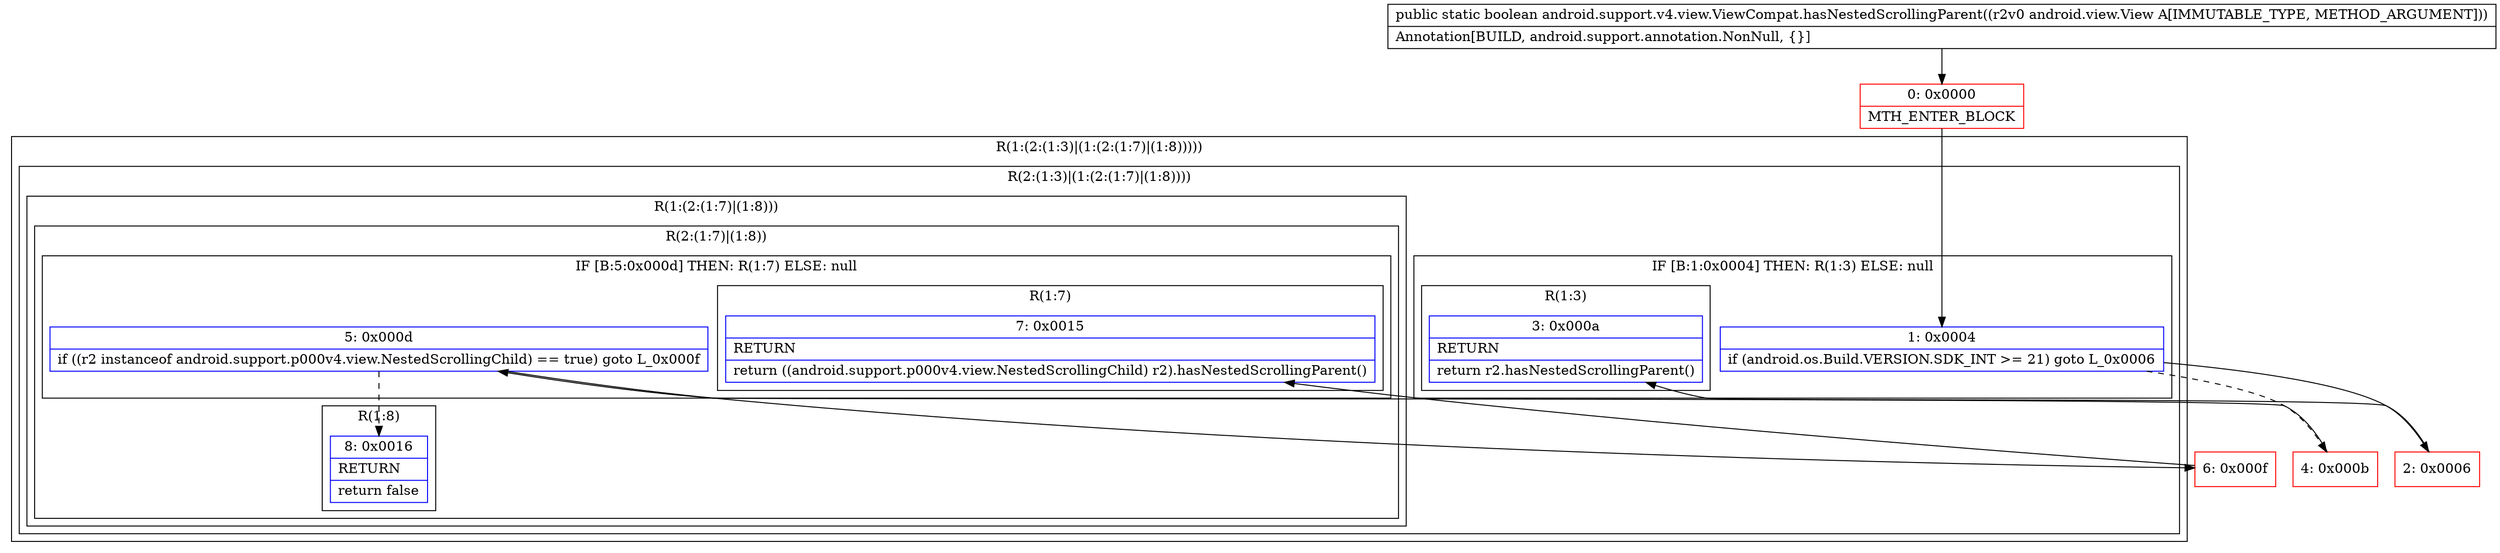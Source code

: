 digraph "CFG forandroid.support.v4.view.ViewCompat.hasNestedScrollingParent(Landroid\/view\/View;)Z" {
subgraph cluster_Region_588446944 {
label = "R(1:(2:(1:3)|(1:(2:(1:7)|(1:8)))))";
node [shape=record,color=blue];
subgraph cluster_Region_2122222188 {
label = "R(2:(1:3)|(1:(2:(1:7)|(1:8))))";
node [shape=record,color=blue];
subgraph cluster_IfRegion_1670184332 {
label = "IF [B:1:0x0004] THEN: R(1:3) ELSE: null";
node [shape=record,color=blue];
Node_1 [shape=record,label="{1\:\ 0x0004|if (android.os.Build.VERSION.SDK_INT \>= 21) goto L_0x0006\l}"];
subgraph cluster_Region_1464602430 {
label = "R(1:3)";
node [shape=record,color=blue];
Node_3 [shape=record,label="{3\:\ 0x000a|RETURN\l|return r2.hasNestedScrollingParent()\l}"];
}
}
subgraph cluster_Region_1670188235 {
label = "R(1:(2:(1:7)|(1:8)))";
node [shape=record,color=blue];
subgraph cluster_Region_1764411196 {
label = "R(2:(1:7)|(1:8))";
node [shape=record,color=blue];
subgraph cluster_IfRegion_1833838344 {
label = "IF [B:5:0x000d] THEN: R(1:7) ELSE: null";
node [shape=record,color=blue];
Node_5 [shape=record,label="{5\:\ 0x000d|if ((r2 instanceof android.support.p000v4.view.NestedScrollingChild) == true) goto L_0x000f\l}"];
subgraph cluster_Region_1514991712 {
label = "R(1:7)";
node [shape=record,color=blue];
Node_7 [shape=record,label="{7\:\ 0x0015|RETURN\l|return ((android.support.p000v4.view.NestedScrollingChild) r2).hasNestedScrollingParent()\l}"];
}
}
subgraph cluster_Region_1370248374 {
label = "R(1:8)";
node [shape=record,color=blue];
Node_8 [shape=record,label="{8\:\ 0x0016|RETURN\l|return false\l}"];
}
}
}
}
}
Node_0 [shape=record,color=red,label="{0\:\ 0x0000|MTH_ENTER_BLOCK\l}"];
Node_2 [shape=record,color=red,label="{2\:\ 0x0006}"];
Node_4 [shape=record,color=red,label="{4\:\ 0x000b}"];
Node_6 [shape=record,color=red,label="{6\:\ 0x000f}"];
MethodNode[shape=record,label="{public static boolean android.support.v4.view.ViewCompat.hasNestedScrollingParent((r2v0 android.view.View A[IMMUTABLE_TYPE, METHOD_ARGUMENT]))  | Annotation[BUILD, android.support.annotation.NonNull, \{\}]\l}"];
MethodNode -> Node_0;
Node_1 -> Node_2;
Node_1 -> Node_4[style=dashed];
Node_5 -> Node_6;
Node_5 -> Node_8[style=dashed];
Node_0 -> Node_1;
Node_2 -> Node_3;
Node_4 -> Node_5;
Node_6 -> Node_7;
}

